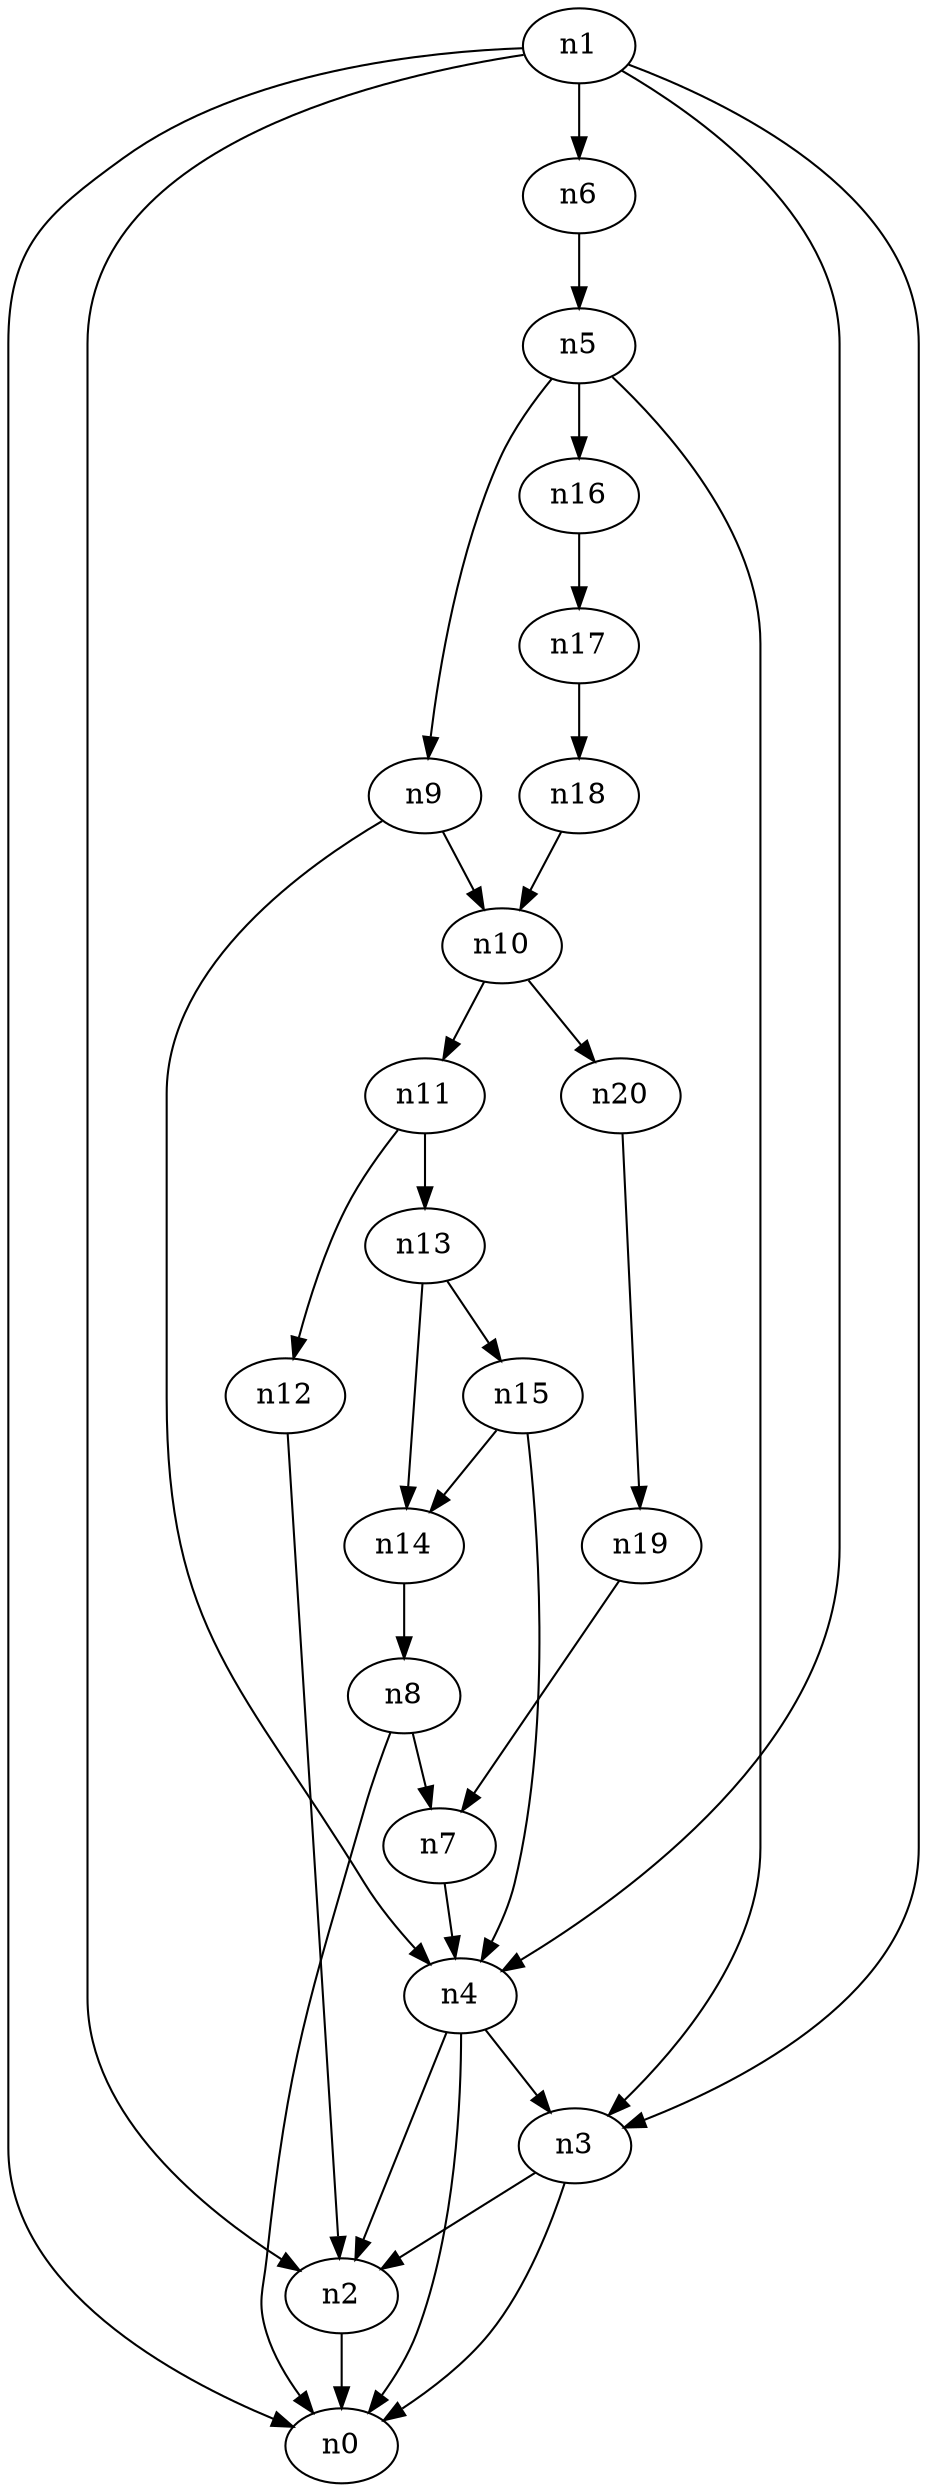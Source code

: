 digraph G {
	n1 -> n0	 [_graphml_id=e0];
	n1 -> n2	 [_graphml_id=e1];
	n1 -> n3	 [_graphml_id=e6];
	n1 -> n4	 [_graphml_id=e9];
	n1 -> n6	 [_graphml_id=e12];
	n2 -> n0	 [_graphml_id=e5];
	n3 -> n0	 [_graphml_id=e8];
	n3 -> n2	 [_graphml_id=e2];
	n4 -> n0	 [_graphml_id=e4];
	n4 -> n2	 [_graphml_id=e7];
	n4 -> n3	 [_graphml_id=e3];
	n5 -> n3	 [_graphml_id=e10];
	n5 -> n9	 [_graphml_id=e16];
	n5 -> n16	 [_graphml_id=e28];
	n6 -> n5	 [_graphml_id=e11];
	n7 -> n4	 [_graphml_id=e13];
	n8 -> n0	 [_graphml_id=e15];
	n8 -> n7	 [_graphml_id=e14];
	n9 -> n4	 [_graphml_id=e17];
	n9 -> n10	 [_graphml_id=e18];
	n10 -> n11	 [_graphml_id=e19];
	n10 -> n20	 [_graphml_id=e34];
	n11 -> n12	 [_graphml_id=e20];
	n11 -> n13	 [_graphml_id=e22];
	n12 -> n2	 [_graphml_id=e21];
	n13 -> n14	 [_graphml_id=e23];
	n13 -> n15	 [_graphml_id=e25];
	n14 -> n8	 [_graphml_id=e24];
	n15 -> n4	 [_graphml_id=e26];
	n15 -> n14	 [_graphml_id=e27];
	n16 -> n17	 [_graphml_id=e29];
	n17 -> n18	 [_graphml_id=e30];
	n18 -> n10	 [_graphml_id=e31];
	n19 -> n7	 [_graphml_id=e32];
	n20 -> n19	 [_graphml_id=e33];
}
